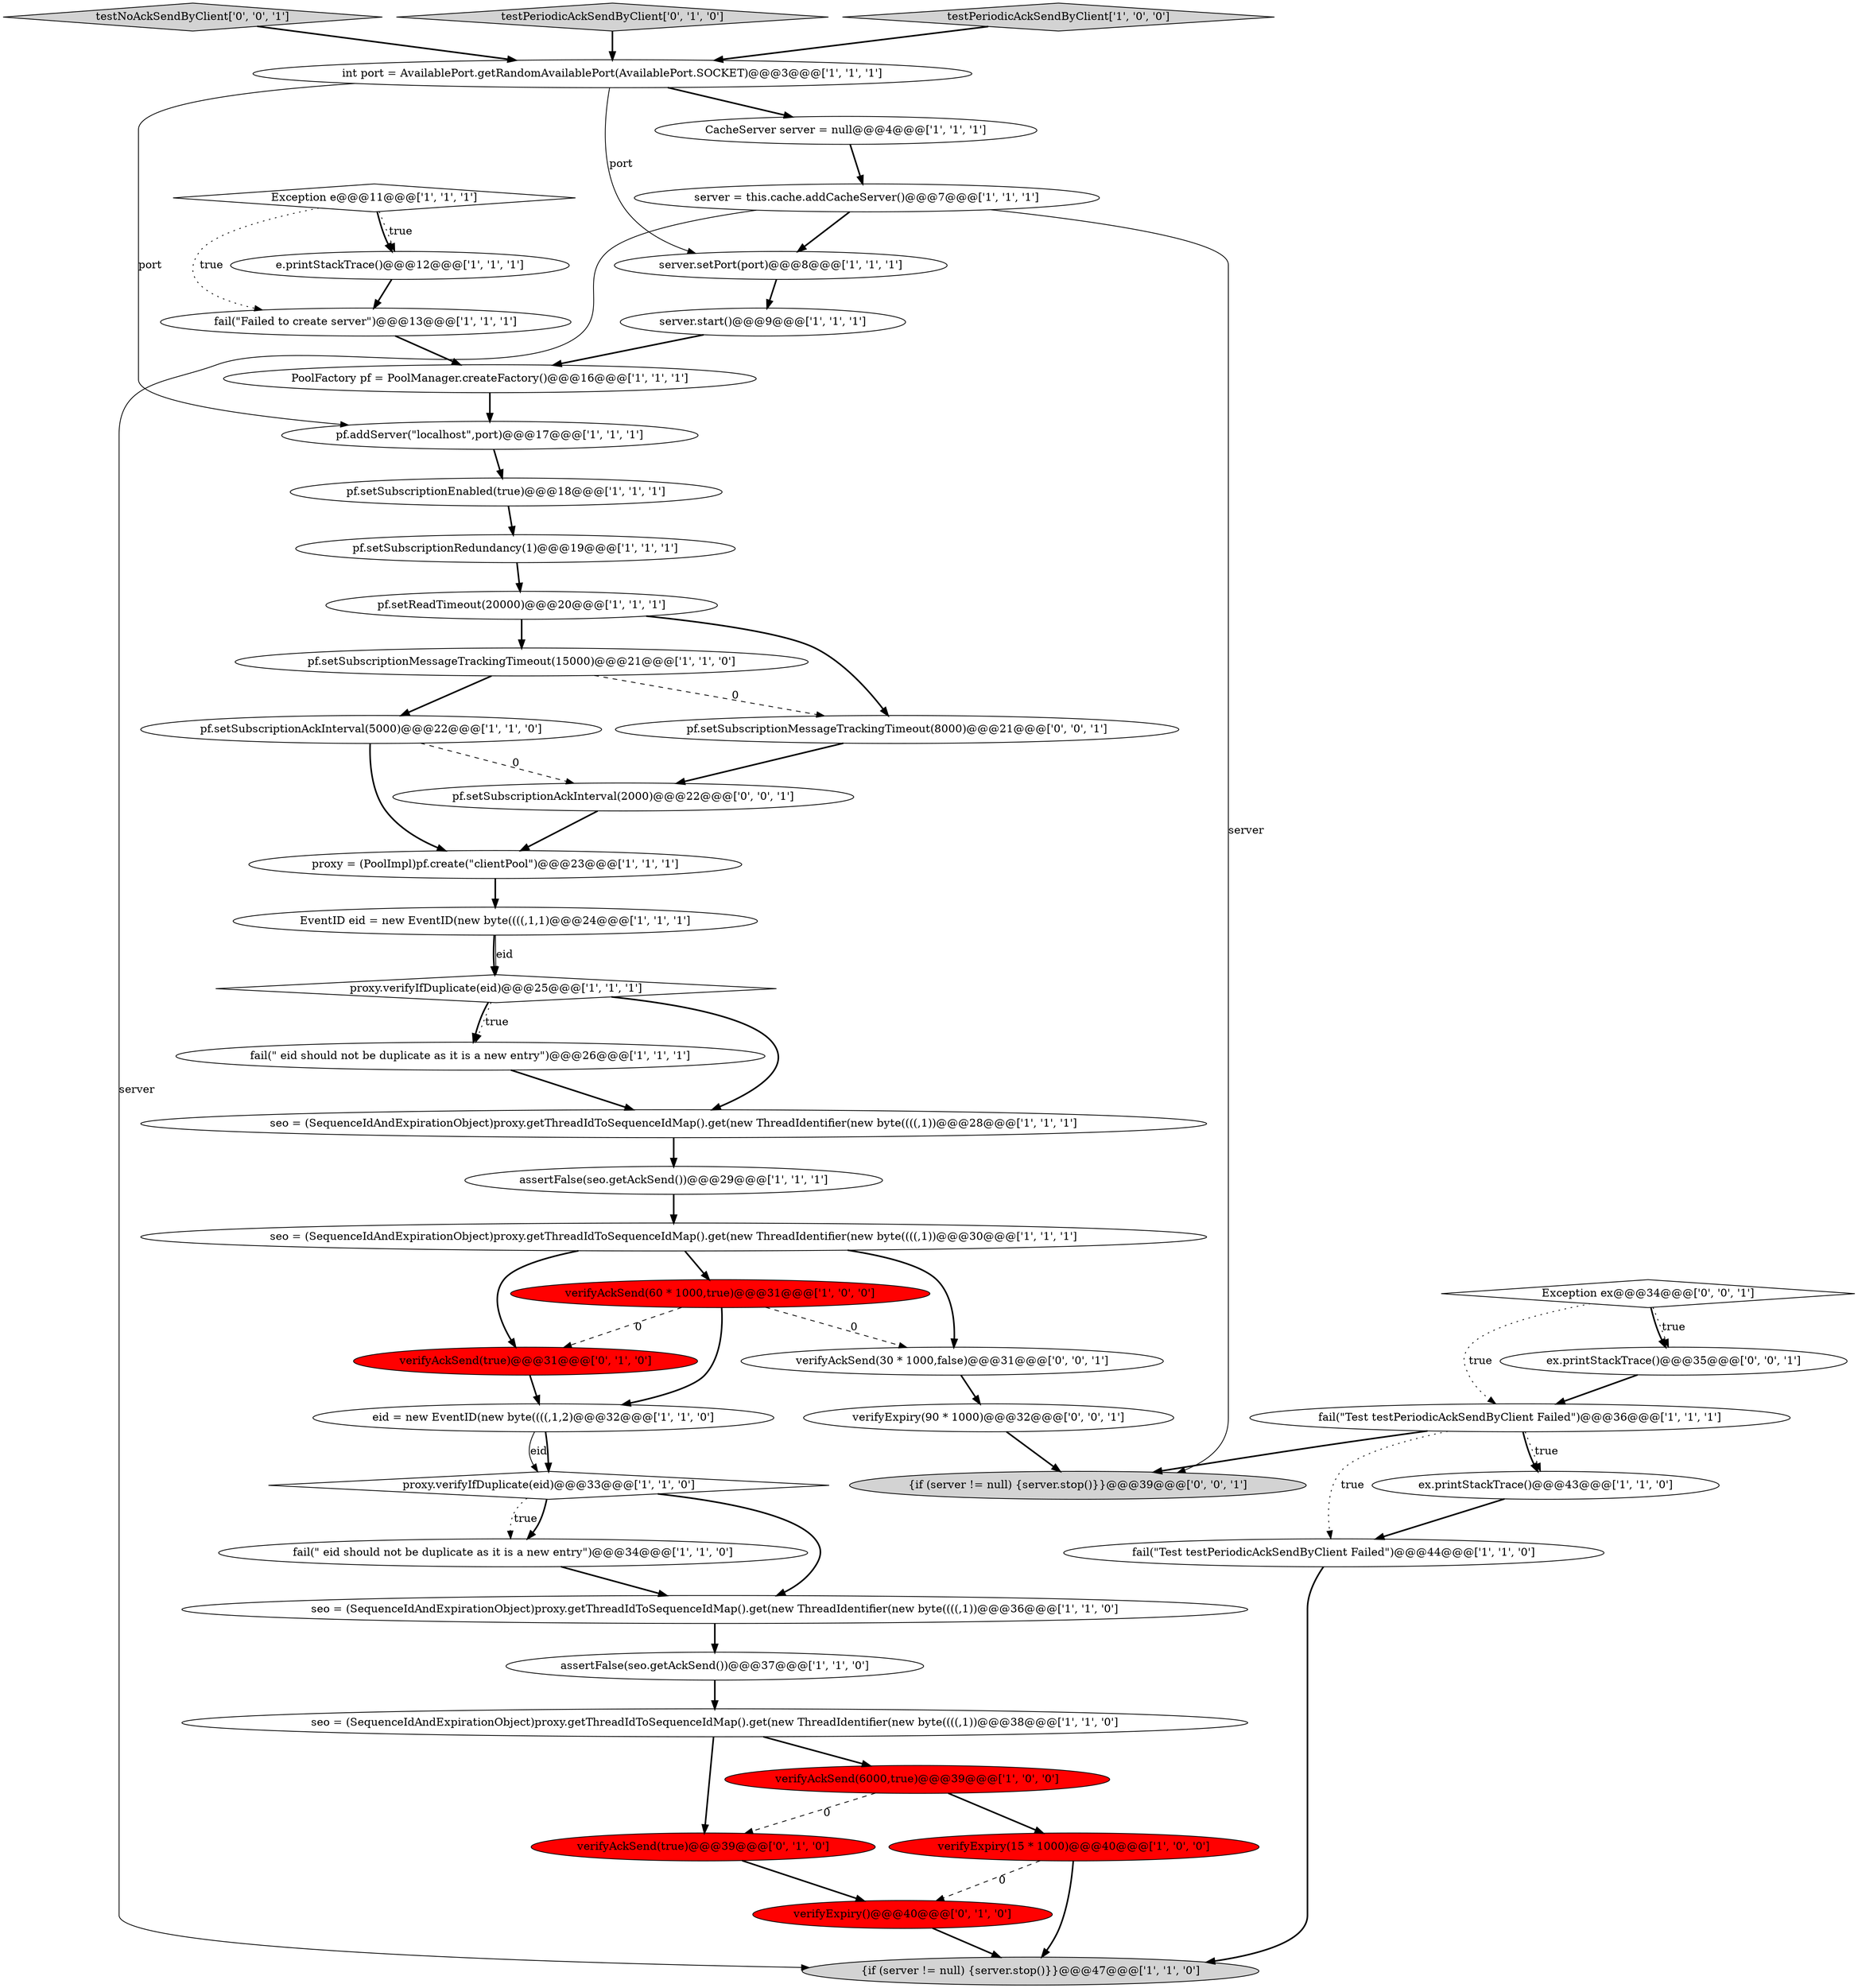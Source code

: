 digraph {
44 [style = filled, label = "{if (server != null) {server.stop()}}@@@39@@@['0', '0', '1']", fillcolor = lightgray, shape = ellipse image = "AAA0AAABBB3BBB"];
38 [style = filled, label = "verifyExpiry()@@@40@@@['0', '1', '0']", fillcolor = red, shape = ellipse image = "AAA1AAABBB2BBB"];
27 [style = filled, label = "fail(\" eid should not be duplicate as it is a new entry\")@@@26@@@['1', '1', '1']", fillcolor = white, shape = ellipse image = "AAA0AAABBB1BBB"];
12 [style = filled, label = "fail(\" eid should not be duplicate as it is a new entry\")@@@34@@@['1', '1', '0']", fillcolor = white, shape = ellipse image = "AAA0AAABBB1BBB"];
40 [style = filled, label = "testNoAckSendByClient['0', '0', '1']", fillcolor = lightgray, shape = diamond image = "AAA0AAABBB3BBB"];
6 [style = filled, label = "CacheServer server = null@@@4@@@['1', '1', '1']", fillcolor = white, shape = ellipse image = "AAA0AAABBB1BBB"];
26 [style = filled, label = "pf.addServer(\"localhost\",port)@@@17@@@['1', '1', '1']", fillcolor = white, shape = ellipse image = "AAA0AAABBB1BBB"];
21 [style = filled, label = "assertFalse(seo.getAckSend())@@@37@@@['1', '1', '0']", fillcolor = white, shape = ellipse image = "AAA0AAABBB1BBB"];
23 [style = filled, label = "seo = (SequenceIdAndExpirationObject)proxy.getThreadIdToSequenceIdMap().get(new ThreadIdentifier(new byte((((,1))@@@30@@@['1', '1', '1']", fillcolor = white, shape = ellipse image = "AAA0AAABBB1BBB"];
7 [style = filled, label = "fail(\"Test testPeriodicAckSendByClient Failed\")@@@36@@@['1', '1', '1']", fillcolor = white, shape = ellipse image = "AAA0AAABBB1BBB"];
1 [style = filled, label = "int port = AvailablePort.getRandomAvailablePort(AvailablePort.SOCKET)@@@3@@@['1', '1', '1']", fillcolor = white, shape = ellipse image = "AAA0AAABBB1BBB"];
9 [style = filled, label = "e.printStackTrace()@@@12@@@['1', '1', '1']", fillcolor = white, shape = ellipse image = "AAA0AAABBB1BBB"];
31 [style = filled, label = "pf.setReadTimeout(20000)@@@20@@@['1', '1', '1']", fillcolor = white, shape = ellipse image = "AAA0AAABBB1BBB"];
41 [style = filled, label = "verifyExpiry(90 * 1000)@@@32@@@['0', '0', '1']", fillcolor = white, shape = ellipse image = "AAA0AAABBB3BBB"];
19 [style = filled, label = "seo = (SequenceIdAndExpirationObject)proxy.getThreadIdToSequenceIdMap().get(new ThreadIdentifier(new byte((((,1))@@@36@@@['1', '1', '0']", fillcolor = white, shape = ellipse image = "AAA0AAABBB1BBB"];
39 [style = filled, label = "testPeriodicAckSendByClient['0', '1', '0']", fillcolor = lightgray, shape = diamond image = "AAA0AAABBB2BBB"];
24 [style = filled, label = "proxy = (PoolImpl)pf.create(\"clientPool\")@@@23@@@['1', '1', '1']", fillcolor = white, shape = ellipse image = "AAA0AAABBB1BBB"];
36 [style = filled, label = "verifyAckSend(true)@@@39@@@['0', '1', '0']", fillcolor = red, shape = ellipse image = "AAA1AAABBB2BBB"];
43 [style = filled, label = "verifyAckSend(30 * 1000,false)@@@31@@@['0', '0', '1']", fillcolor = white, shape = ellipse image = "AAA0AAABBB3BBB"];
13 [style = filled, label = "verifyAckSend(6000,true)@@@39@@@['1', '0', '0']", fillcolor = red, shape = ellipse image = "AAA1AAABBB1BBB"];
32 [style = filled, label = "seo = (SequenceIdAndExpirationObject)proxy.getThreadIdToSequenceIdMap().get(new ThreadIdentifier(new byte((((,1))@@@28@@@['1', '1', '1']", fillcolor = white, shape = ellipse image = "AAA0AAABBB1BBB"];
16 [style = filled, label = "server.setPort(port)@@@8@@@['1', '1', '1']", fillcolor = white, shape = ellipse image = "AAA0AAABBB1BBB"];
28 [style = filled, label = "PoolFactory pf = PoolManager.createFactory()@@@16@@@['1', '1', '1']", fillcolor = white, shape = ellipse image = "AAA0AAABBB1BBB"];
35 [style = filled, label = "assertFalse(seo.getAckSend())@@@29@@@['1', '1', '1']", fillcolor = white, shape = ellipse image = "AAA0AAABBB1BBB"];
46 [style = filled, label = "ex.printStackTrace()@@@35@@@['0', '0', '1']", fillcolor = white, shape = ellipse image = "AAA0AAABBB3BBB"];
4 [style = filled, label = "server = this.cache.addCacheServer()@@@7@@@['1', '1', '1']", fillcolor = white, shape = ellipse image = "AAA0AAABBB1BBB"];
3 [style = filled, label = "seo = (SequenceIdAndExpirationObject)proxy.getThreadIdToSequenceIdMap().get(new ThreadIdentifier(new byte((((,1))@@@38@@@['1', '1', '0']", fillcolor = white, shape = ellipse image = "AAA0AAABBB1BBB"];
20 [style = filled, label = "fail(\"Test testPeriodicAckSendByClient Failed\")@@@44@@@['1', '1', '0']", fillcolor = white, shape = ellipse image = "AAA0AAABBB1BBB"];
29 [style = filled, label = "pf.setSubscriptionAckInterval(5000)@@@22@@@['1', '1', '0']", fillcolor = white, shape = ellipse image = "AAA0AAABBB1BBB"];
14 [style = filled, label = "proxy.verifyIfDuplicate(eid)@@@25@@@['1', '1', '1']", fillcolor = white, shape = diamond image = "AAA0AAABBB1BBB"];
17 [style = filled, label = "Exception e@@@11@@@['1', '1', '1']", fillcolor = white, shape = diamond image = "AAA0AAABBB1BBB"];
47 [style = filled, label = "Exception ex@@@34@@@['0', '0', '1']", fillcolor = white, shape = diamond image = "AAA0AAABBB3BBB"];
11 [style = filled, label = "testPeriodicAckSendByClient['1', '0', '0']", fillcolor = lightgray, shape = diamond image = "AAA0AAABBB1BBB"];
18 [style = filled, label = "pf.setSubscriptionEnabled(true)@@@18@@@['1', '1', '1']", fillcolor = white, shape = ellipse image = "AAA0AAABBB1BBB"];
5 [style = filled, label = "ex.printStackTrace()@@@43@@@['1', '1', '0']", fillcolor = white, shape = ellipse image = "AAA0AAABBB1BBB"];
30 [style = filled, label = "pf.setSubscriptionRedundancy(1)@@@19@@@['1', '1', '1']", fillcolor = white, shape = ellipse image = "AAA0AAABBB1BBB"];
34 [style = filled, label = "verifyExpiry(15 * 1000)@@@40@@@['1', '0', '0']", fillcolor = red, shape = ellipse image = "AAA1AAABBB1BBB"];
45 [style = filled, label = "pf.setSubscriptionMessageTrackingTimeout(8000)@@@21@@@['0', '0', '1']", fillcolor = white, shape = ellipse image = "AAA0AAABBB3BBB"];
22 [style = filled, label = "EventID eid = new EventID(new byte((((,1,1)@@@24@@@['1', '1', '1']", fillcolor = white, shape = ellipse image = "AAA0AAABBB1BBB"];
15 [style = filled, label = "fail(\"Failed to create server\")@@@13@@@['1', '1', '1']", fillcolor = white, shape = ellipse image = "AAA0AAABBB1BBB"];
8 [style = filled, label = "proxy.verifyIfDuplicate(eid)@@@33@@@['1', '1', '0']", fillcolor = white, shape = diamond image = "AAA0AAABBB1BBB"];
25 [style = filled, label = "server.start()@@@9@@@['1', '1', '1']", fillcolor = white, shape = ellipse image = "AAA0AAABBB1BBB"];
37 [style = filled, label = "verifyAckSend(true)@@@31@@@['0', '1', '0']", fillcolor = red, shape = ellipse image = "AAA1AAABBB2BBB"];
42 [style = filled, label = "pf.setSubscriptionAckInterval(2000)@@@22@@@['0', '0', '1']", fillcolor = white, shape = ellipse image = "AAA0AAABBB3BBB"];
33 [style = filled, label = "pf.setSubscriptionMessageTrackingTimeout(15000)@@@21@@@['1', '1', '0']", fillcolor = white, shape = ellipse image = "AAA0AAABBB1BBB"];
2 [style = filled, label = "eid = new EventID(new byte((((,1,2)@@@32@@@['1', '1', '0']", fillcolor = white, shape = ellipse image = "AAA0AAABBB1BBB"];
10 [style = filled, label = "{if (server != null) {server.stop()}}@@@47@@@['1', '1', '0']", fillcolor = lightgray, shape = ellipse image = "AAA0AAABBB1BBB"];
0 [style = filled, label = "verifyAckSend(60 * 1000,true)@@@31@@@['1', '0', '0']", fillcolor = red, shape = ellipse image = "AAA1AAABBB1BBB"];
32->35 [style = bold, label=""];
13->34 [style = bold, label=""];
25->28 [style = bold, label=""];
27->32 [style = bold, label=""];
0->37 [style = dashed, label="0"];
13->36 [style = dashed, label="0"];
34->38 [style = dashed, label="0"];
5->20 [style = bold, label=""];
11->1 [style = bold, label=""];
38->10 [style = bold, label=""];
8->19 [style = bold, label=""];
17->9 [style = bold, label=""];
0->2 [style = bold, label=""];
1->16 [style = solid, label="port"];
23->43 [style = bold, label=""];
18->30 [style = bold, label=""];
22->14 [style = solid, label="eid"];
7->44 [style = bold, label=""];
28->26 [style = bold, label=""];
16->25 [style = bold, label=""];
47->46 [style = bold, label=""];
0->43 [style = dashed, label="0"];
42->24 [style = bold, label=""];
14->27 [style = dotted, label="true"];
24->22 [style = bold, label=""];
23->0 [style = bold, label=""];
34->10 [style = bold, label=""];
29->42 [style = dashed, label="0"];
33->45 [style = dashed, label="0"];
4->44 [style = solid, label="server"];
20->10 [style = bold, label=""];
33->29 [style = bold, label=""];
7->5 [style = dotted, label="true"];
7->20 [style = dotted, label="true"];
40->1 [style = bold, label=""];
6->4 [style = bold, label=""];
35->23 [style = bold, label=""];
7->5 [style = bold, label=""];
3->36 [style = bold, label=""];
1->6 [style = bold, label=""];
23->37 [style = bold, label=""];
17->15 [style = dotted, label="true"];
8->12 [style = dotted, label="true"];
47->7 [style = dotted, label="true"];
15->28 [style = bold, label=""];
30->31 [style = bold, label=""];
9->15 [style = bold, label=""];
47->46 [style = dotted, label="true"];
31->33 [style = bold, label=""];
17->9 [style = dotted, label="true"];
2->8 [style = solid, label="eid"];
46->7 [style = bold, label=""];
45->42 [style = bold, label=""];
3->13 [style = bold, label=""];
39->1 [style = bold, label=""];
43->41 [style = bold, label=""];
37->2 [style = bold, label=""];
14->27 [style = bold, label=""];
36->38 [style = bold, label=""];
22->14 [style = bold, label=""];
12->19 [style = bold, label=""];
29->24 [style = bold, label=""];
14->32 [style = bold, label=""];
1->26 [style = solid, label="port"];
41->44 [style = bold, label=""];
31->45 [style = bold, label=""];
4->10 [style = solid, label="server"];
8->12 [style = bold, label=""];
4->16 [style = bold, label=""];
2->8 [style = bold, label=""];
21->3 [style = bold, label=""];
26->18 [style = bold, label=""];
19->21 [style = bold, label=""];
}
